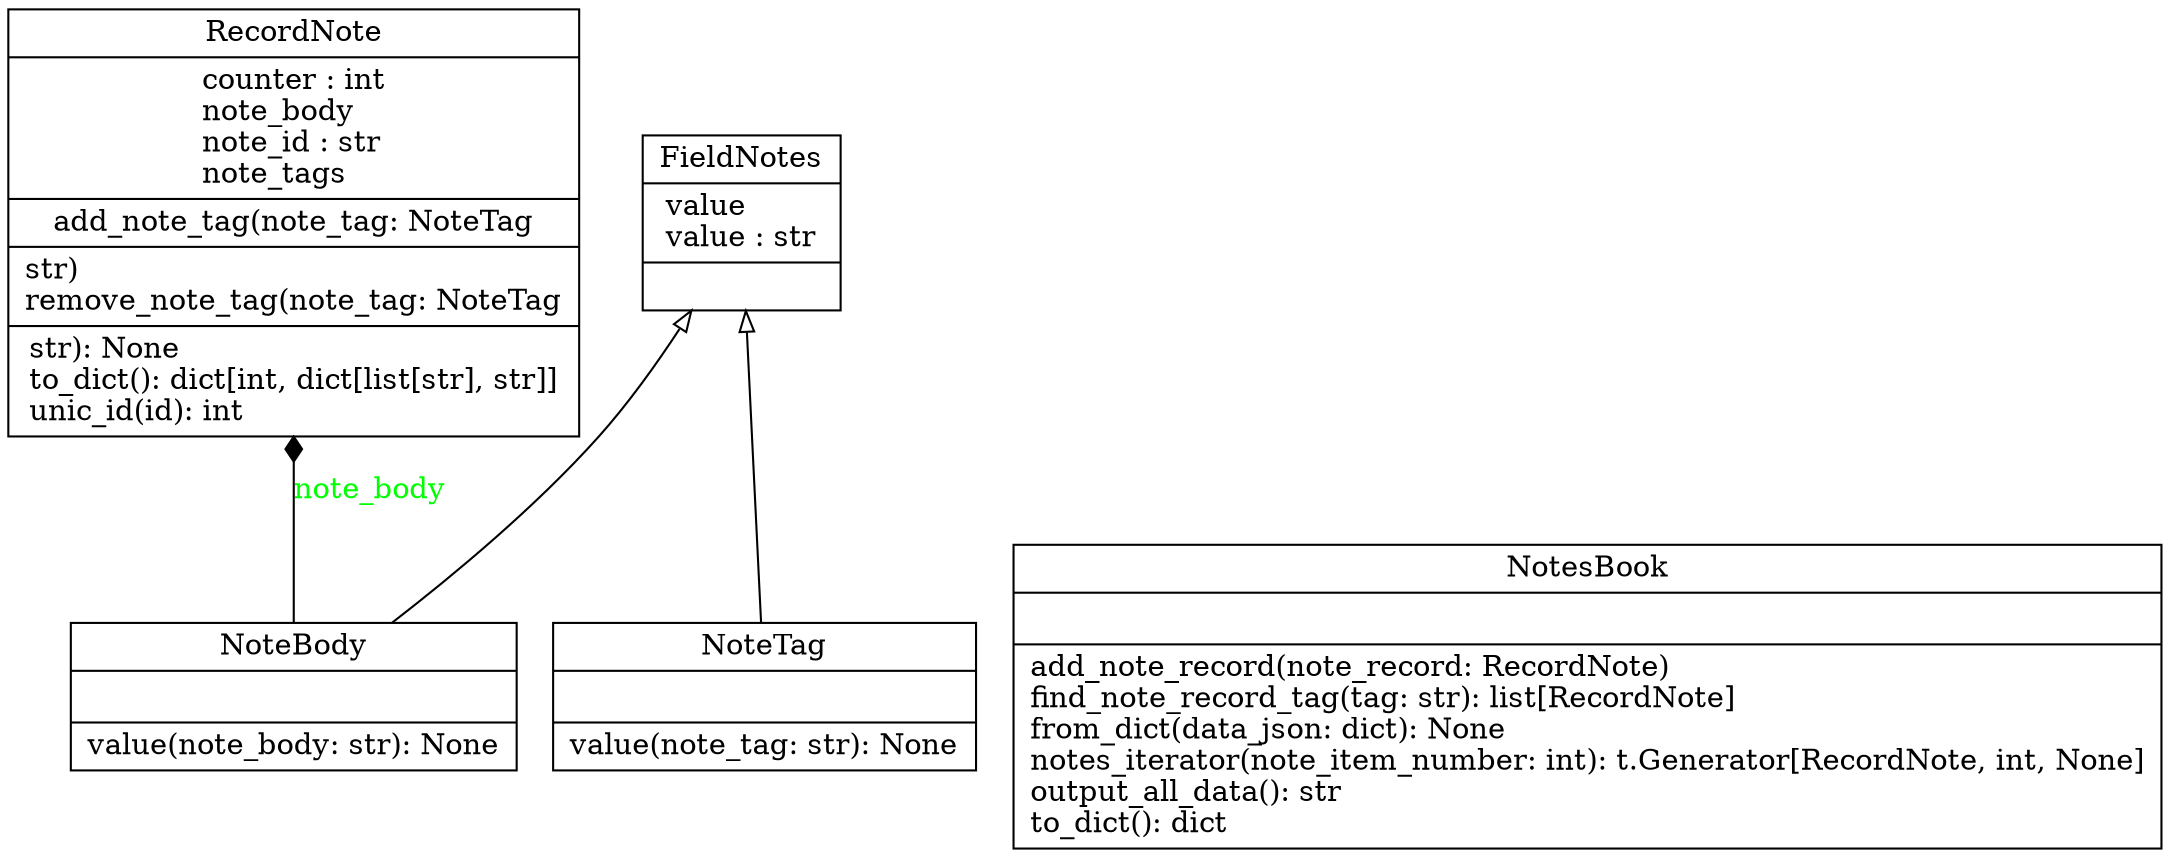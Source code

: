digraph "classes" {
rankdir=BT
charset="utf-8"
"DigiDuckBook.note_book.notes_oop.FieldNotes" [color="black", fontcolor="black", label=<{FieldNotes|value<br ALIGN="LEFT"/>value : str<br ALIGN="LEFT"/>|}>, shape="record", style="solid"];
"DigiDuckBook.note_book.notes_oop.NoteBody" [color="black", fontcolor="black", label=<{NoteBody|<br ALIGN="LEFT"/>|value(note_body: str): None<br ALIGN="LEFT"/>}>, shape="record", style="solid"];
"DigiDuckBook.note_book.notes_oop.NoteTag" [color="black", fontcolor="black", label=<{NoteTag|<br ALIGN="LEFT"/>|value(note_tag: str): None<br ALIGN="LEFT"/>}>, shape="record", style="solid"];
"DigiDuckBook.note_book.notes_oop.NotesBook" [color="black", fontcolor="black", label=<{NotesBook|<br ALIGN="LEFT"/>|add_note_record(note_record: RecordNote)<br ALIGN="LEFT"/>find_note_record_tag(tag: str): list[RecordNote]<br ALIGN="LEFT"/>from_dict(data_json: dict): None<br ALIGN="LEFT"/>notes_iterator(note_item_number: int): t.Generator[RecordNote, int, None]<br ALIGN="LEFT"/>output_all_data(): str<br ALIGN="LEFT"/>to_dict(): dict<br ALIGN="LEFT"/>}>, shape="record", style="solid"];
"DigiDuckBook.note_book.notes_oop.RecordNote" [color="black", fontcolor="black", label=<{RecordNote|counter : int<br ALIGN="LEFT"/>note_body<br ALIGN="LEFT"/>note_id : str<br ALIGN="LEFT"/>note_tags<br ALIGN="LEFT"/>|add_note_tag(note_tag: NoteTag | str)<br ALIGN="LEFT"/>remove_note_tag(note_tag: NoteTag | str): None<br ALIGN="LEFT"/>to_dict(): dict[int, dict[list[str], str]]<br ALIGN="LEFT"/>unic_id(id): int<br ALIGN="LEFT"/>}>, shape="record", style="solid"];
"DigiDuckBook.note_book.notes_oop.NoteBody" -> "DigiDuckBook.note_book.notes_oop.FieldNotes" [arrowhead="empty", arrowtail="none"];
"DigiDuckBook.note_book.notes_oop.NoteTag" -> "DigiDuckBook.note_book.notes_oop.FieldNotes" [arrowhead="empty", arrowtail="none"];
"DigiDuckBook.note_book.notes_oop.NoteBody" -> "DigiDuckBook.note_book.notes_oop.RecordNote" [arrowhead="diamond", arrowtail="none", fontcolor="green", label="note_body", style="solid"];
}
